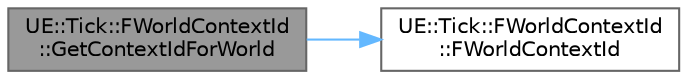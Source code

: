 digraph "UE::Tick::FWorldContextId::GetContextIdForWorld"
{
 // INTERACTIVE_SVG=YES
 // LATEX_PDF_SIZE
  bgcolor="transparent";
  edge [fontname=Helvetica,fontsize=10,labelfontname=Helvetica,labelfontsize=10];
  node [fontname=Helvetica,fontsize=10,shape=box,height=0.2,width=0.4];
  rankdir="LR";
  Node1 [id="Node000001",label="UE::Tick::FWorldContextId\l::GetContextIdForWorld",height=0.2,width=0.4,color="gray40", fillcolor="grey60", style="filled", fontcolor="black",tooltip="Construct from a world pointer, if it is null or not part of a tickable world context it will return ..."];
  Node1 -> Node2 [id="edge1_Node000001_Node000002",color="steelblue1",style="solid",tooltip=" "];
  Node2 [id="Node000002",label="UE::Tick::FWorldContextId\l::FWorldContextId",height=0.2,width=0.4,color="grey40", fillcolor="white", style="filled",URL="$dc/d35/structUE_1_1Tick_1_1FWorldContextId.html#ad82a086a0c7f6808cb0412021b6cf92c",tooltip="Construct an invalid world context id."];
}
